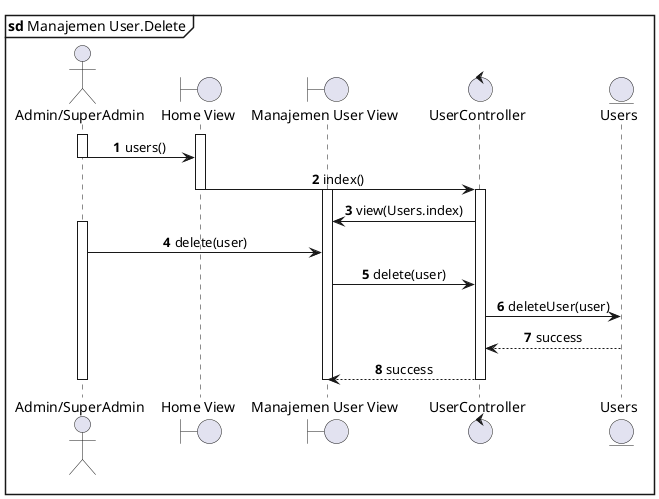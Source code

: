 @startuml User Manajemen.Delete
mainframe **sd** Manajemen User.Delete
actor "Admin/SuperAdmin"  as User
boundary "Home View" as HomeView
boundary "Manajemen User View" as UsersView
control UserController 
entity Users as UserModel

autonumber
' autoactivate on
skinparam SequenceMessageAlignment center

activate User
activate HomeView
User->HomeView: users()
deactivate User
HomeView->UserController: index()
deactivate HomeView
activate UserController
activate UsersView
UserController->UsersView: view(Users.index)
activate User
User->UsersView: delete(user)
UsersView->UserController: delete(user)
UserController->UserModel: deleteUser(user)
UserModel-->UserController: success
UserController-->UsersView: success
deactivate UserController
deactivate UsersView
deactivate User



@enduml